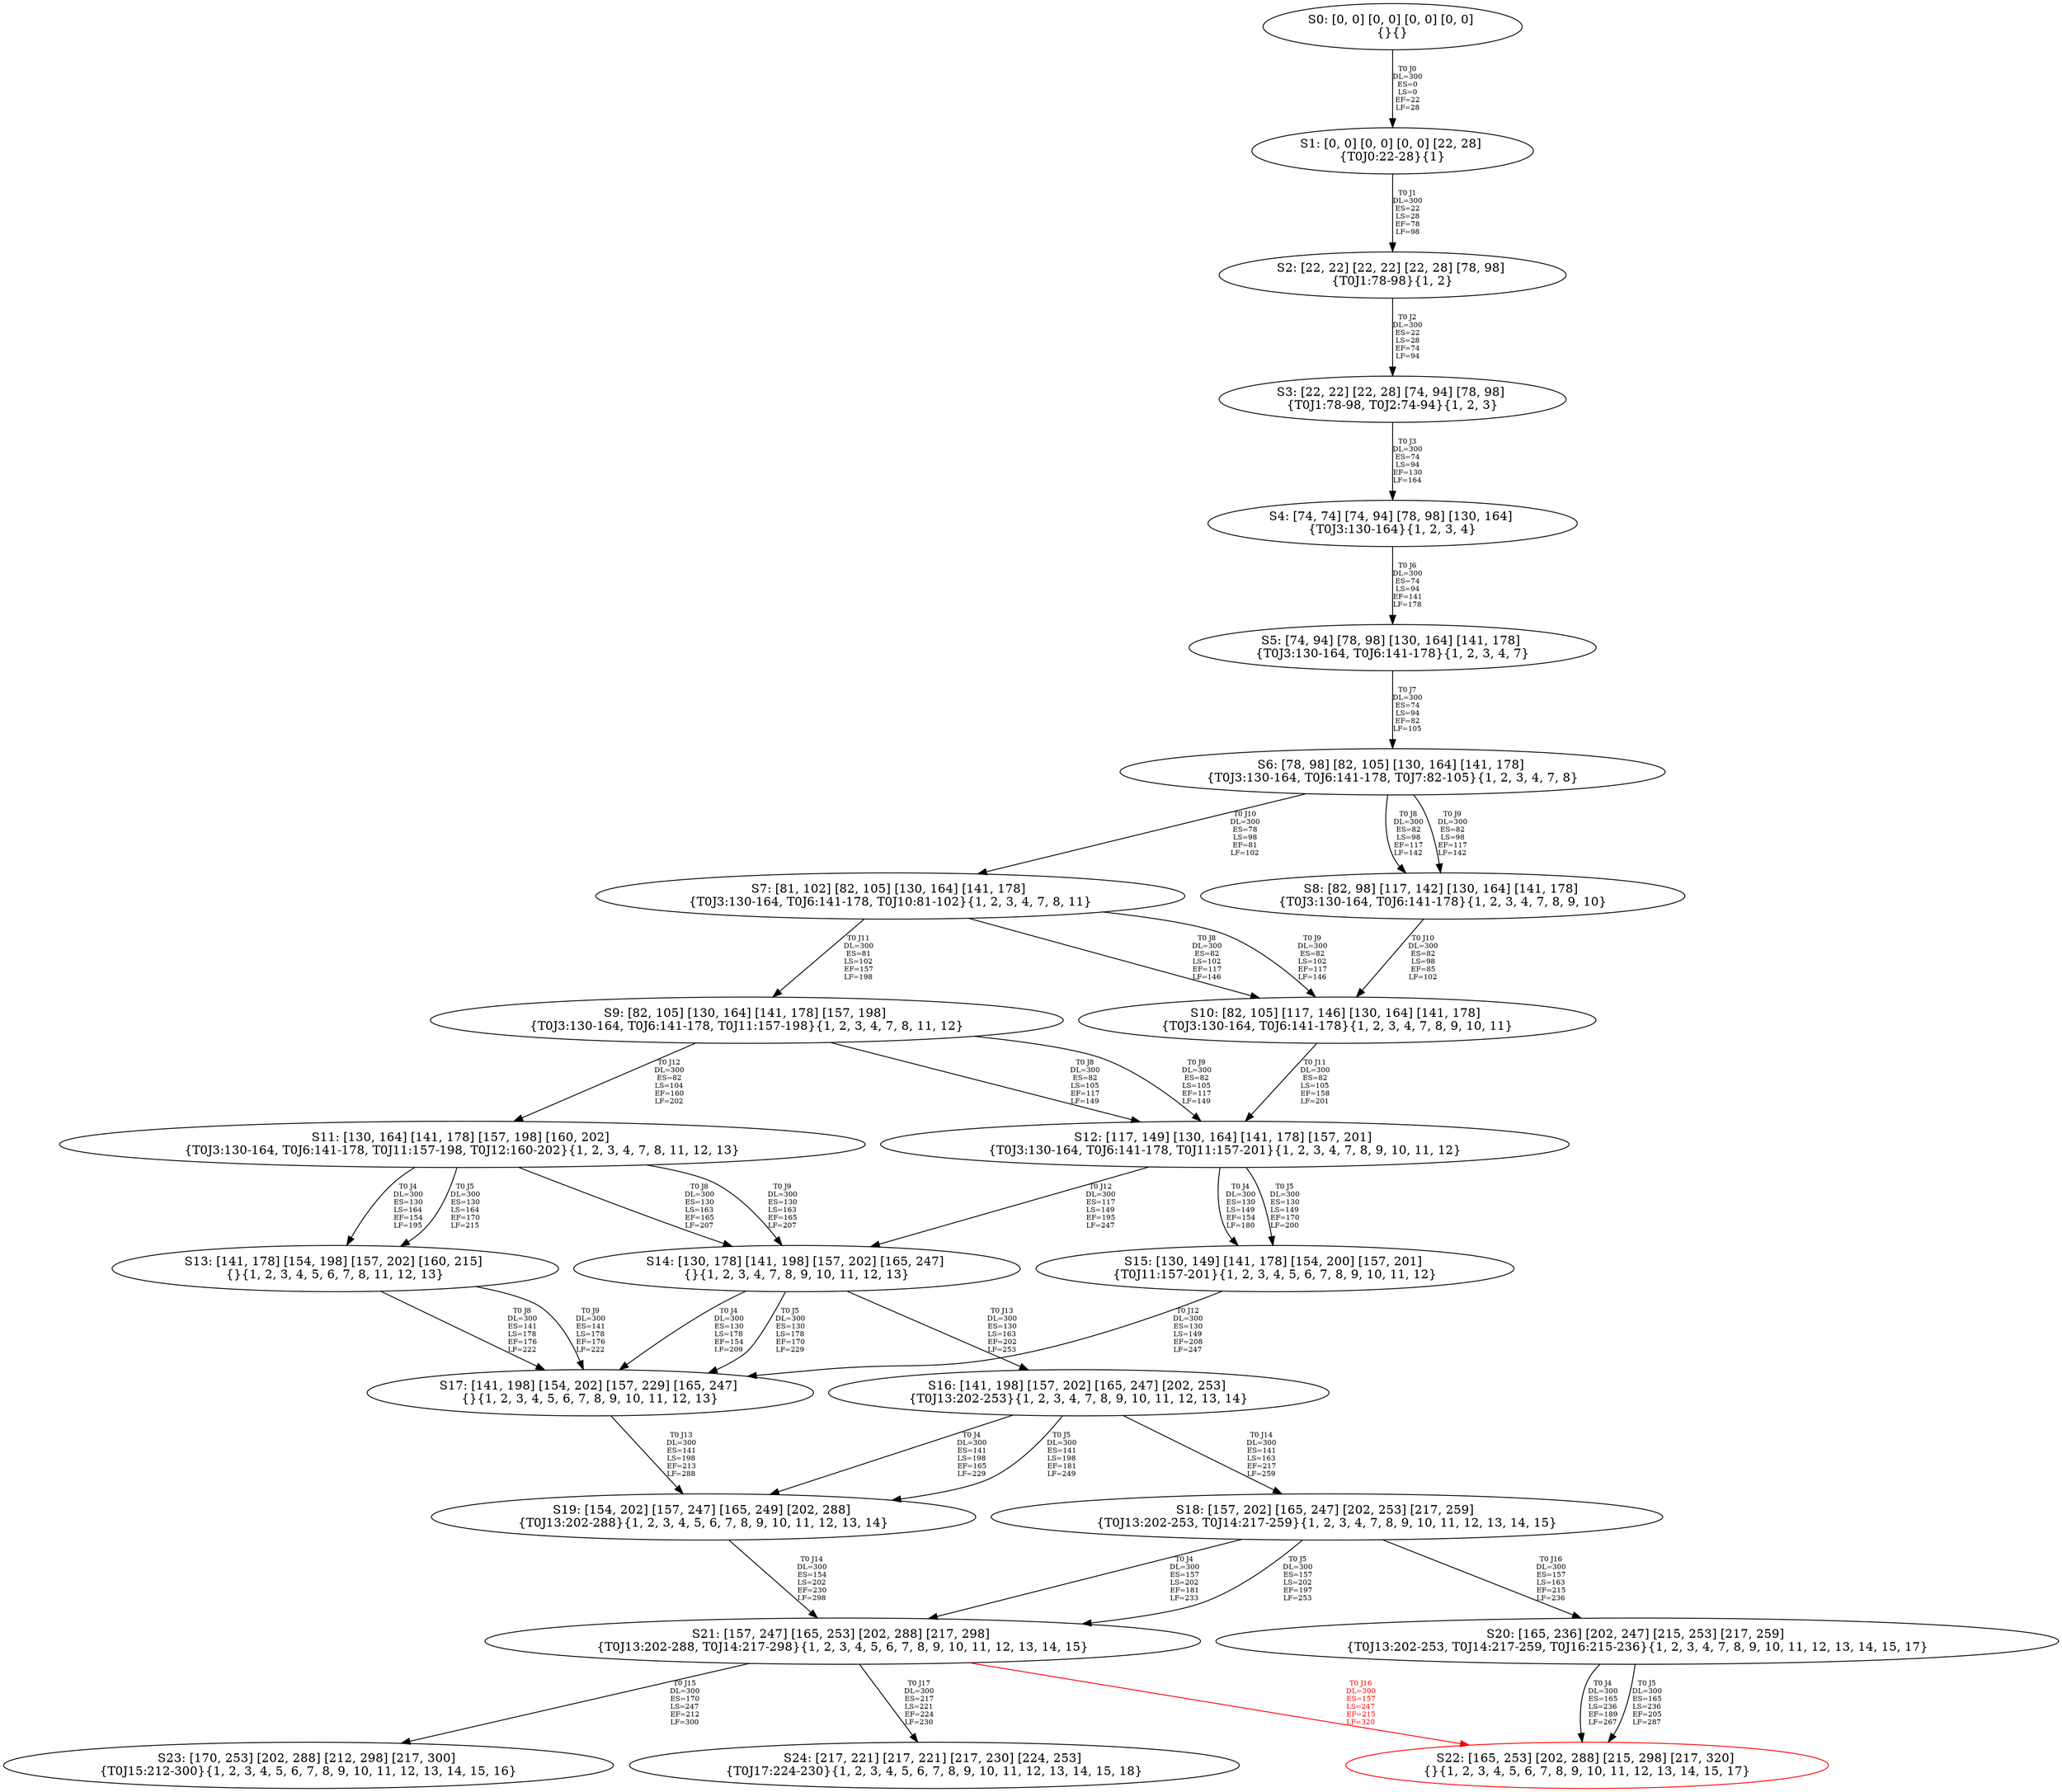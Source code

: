 digraph {
	S0[label="S0: [0, 0] [0, 0] [0, 0] [0, 0] \n{}{}"];
	S1[label="S1: [0, 0] [0, 0] [0, 0] [22, 28] \n{T0J0:22-28}{1}"];
	S2[label="S2: [22, 22] [22, 22] [22, 28] [78, 98] \n{T0J1:78-98}{1, 2}"];
	S3[label="S3: [22, 22] [22, 28] [74, 94] [78, 98] \n{T0J1:78-98, T0J2:74-94}{1, 2, 3}"];
	S4[label="S4: [74, 74] [74, 94] [78, 98] [130, 164] \n{T0J3:130-164}{1, 2, 3, 4}"];
	S5[label="S5: [74, 94] [78, 98] [130, 164] [141, 178] \n{T0J3:130-164, T0J6:141-178}{1, 2, 3, 4, 7}"];
	S6[label="S6: [78, 98] [82, 105] [130, 164] [141, 178] \n{T0J3:130-164, T0J6:141-178, T0J7:82-105}{1, 2, 3, 4, 7, 8}"];
	S7[label="S7: [81, 102] [82, 105] [130, 164] [141, 178] \n{T0J3:130-164, T0J6:141-178, T0J10:81-102}{1, 2, 3, 4, 7, 8, 11}"];
	S8[label="S8: [82, 98] [117, 142] [130, 164] [141, 178] \n{T0J3:130-164, T0J6:141-178}{1, 2, 3, 4, 7, 8, 9, 10}"];
	S9[label="S9: [82, 105] [130, 164] [141, 178] [157, 198] \n{T0J3:130-164, T0J6:141-178, T0J11:157-198}{1, 2, 3, 4, 7, 8, 11, 12}"];
	S10[label="S10: [82, 105] [117, 146] [130, 164] [141, 178] \n{T0J3:130-164, T0J6:141-178}{1, 2, 3, 4, 7, 8, 9, 10, 11}"];
	S11[label="S11: [130, 164] [141, 178] [157, 198] [160, 202] \n{T0J3:130-164, T0J6:141-178, T0J11:157-198, T0J12:160-202}{1, 2, 3, 4, 7, 8, 11, 12, 13}"];
	S12[label="S12: [117, 149] [130, 164] [141, 178] [157, 201] \n{T0J3:130-164, T0J6:141-178, T0J11:157-201}{1, 2, 3, 4, 7, 8, 9, 10, 11, 12}"];
	S13[label="S13: [141, 178] [154, 198] [157, 202] [160, 215] \n{}{1, 2, 3, 4, 5, 6, 7, 8, 11, 12, 13}"];
	S14[label="S14: [130, 178] [141, 198] [157, 202] [165, 247] \n{}{1, 2, 3, 4, 7, 8, 9, 10, 11, 12, 13}"];
	S15[label="S15: [130, 149] [141, 178] [154, 200] [157, 201] \n{T0J11:157-201}{1, 2, 3, 4, 5, 6, 7, 8, 9, 10, 11, 12}"];
	S16[label="S16: [141, 198] [157, 202] [165, 247] [202, 253] \n{T0J13:202-253}{1, 2, 3, 4, 7, 8, 9, 10, 11, 12, 13, 14}"];
	S17[label="S17: [141, 198] [154, 202] [157, 229] [165, 247] \n{}{1, 2, 3, 4, 5, 6, 7, 8, 9, 10, 11, 12, 13}"];
	S18[label="S18: [157, 202] [165, 247] [202, 253] [217, 259] \n{T0J13:202-253, T0J14:217-259}{1, 2, 3, 4, 7, 8, 9, 10, 11, 12, 13, 14, 15}"];
	S19[label="S19: [154, 202] [157, 247] [165, 249] [202, 288] \n{T0J13:202-288}{1, 2, 3, 4, 5, 6, 7, 8, 9, 10, 11, 12, 13, 14}"];
	S20[label="S20: [165, 236] [202, 247] [215, 253] [217, 259] \n{T0J13:202-253, T0J14:217-259, T0J16:215-236}{1, 2, 3, 4, 7, 8, 9, 10, 11, 12, 13, 14, 15, 17}"];
	S21[label="S21: [157, 247] [165, 253] [202, 288] [217, 298] \n{T0J13:202-288, T0J14:217-298}{1, 2, 3, 4, 5, 6, 7, 8, 9, 10, 11, 12, 13, 14, 15}"];
	S22[label="S22: [165, 253] [202, 288] [215, 298] [217, 320] \n{}{1, 2, 3, 4, 5, 6, 7, 8, 9, 10, 11, 12, 13, 14, 15, 17}"];
	S23[label="S23: [170, 253] [202, 288] [212, 298] [217, 300] \n{T0J15:212-300}{1, 2, 3, 4, 5, 6, 7, 8, 9, 10, 11, 12, 13, 14, 15, 16}"];
	S24[label="S24: [217, 221] [217, 221] [217, 230] [224, 253] \n{T0J17:224-230}{1, 2, 3, 4, 5, 6, 7, 8, 9, 10, 11, 12, 13, 14, 15, 18}"];
	S0 -> S1[label="T0 J0\nDL=300\nES=0\nLS=0\nEF=22\nLF=28",fontsize=8];
	S1 -> S2[label="T0 J1\nDL=300\nES=22\nLS=28\nEF=78\nLF=98",fontsize=8];
	S2 -> S3[label="T0 J2\nDL=300\nES=22\nLS=28\nEF=74\nLF=94",fontsize=8];
	S3 -> S4[label="T0 J3\nDL=300\nES=74\nLS=94\nEF=130\nLF=164",fontsize=8];
	S4 -> S5[label="T0 J6\nDL=300\nES=74\nLS=94\nEF=141\nLF=178",fontsize=8];
	S5 -> S6[label="T0 J7\nDL=300\nES=74\nLS=94\nEF=82\nLF=105",fontsize=8];
	S6 -> S8[label="T0 J8\nDL=300\nES=82\nLS=98\nEF=117\nLF=142",fontsize=8];
	S6 -> S8[label="T0 J9\nDL=300\nES=82\nLS=98\nEF=117\nLF=142",fontsize=8];
	S6 -> S7[label="T0 J10\nDL=300\nES=78\nLS=98\nEF=81\nLF=102",fontsize=8];
	S7 -> S10[label="T0 J8\nDL=300\nES=82\nLS=102\nEF=117\nLF=146",fontsize=8];
	S7 -> S10[label="T0 J9\nDL=300\nES=82\nLS=102\nEF=117\nLF=146",fontsize=8];
	S7 -> S9[label="T0 J11\nDL=300\nES=81\nLS=102\nEF=157\nLF=198",fontsize=8];
	S8 -> S10[label="T0 J10\nDL=300\nES=82\nLS=98\nEF=85\nLF=102",fontsize=8];
	S9 -> S12[label="T0 J8\nDL=300\nES=82\nLS=105\nEF=117\nLF=149",fontsize=8];
	S9 -> S12[label="T0 J9\nDL=300\nES=82\nLS=105\nEF=117\nLF=149",fontsize=8];
	S9 -> S11[label="T0 J12\nDL=300\nES=82\nLS=104\nEF=160\nLF=202",fontsize=8];
	S10 -> S12[label="T0 J11\nDL=300\nES=82\nLS=105\nEF=158\nLF=201",fontsize=8];
	S11 -> S13[label="T0 J4\nDL=300\nES=130\nLS=164\nEF=154\nLF=195",fontsize=8];
	S11 -> S13[label="T0 J5\nDL=300\nES=130\nLS=164\nEF=170\nLF=215",fontsize=8];
	S11 -> S14[label="T0 J8\nDL=300\nES=130\nLS=163\nEF=165\nLF=207",fontsize=8];
	S11 -> S14[label="T0 J9\nDL=300\nES=130\nLS=163\nEF=165\nLF=207",fontsize=8];
	S12 -> S15[label="T0 J4\nDL=300\nES=130\nLS=149\nEF=154\nLF=180",fontsize=8];
	S12 -> S15[label="T0 J5\nDL=300\nES=130\nLS=149\nEF=170\nLF=200",fontsize=8];
	S12 -> S14[label="T0 J12\nDL=300\nES=117\nLS=149\nEF=195\nLF=247",fontsize=8];
	S13 -> S17[label="T0 J8\nDL=300\nES=141\nLS=178\nEF=176\nLF=222",fontsize=8];
	S13 -> S17[label="T0 J9\nDL=300\nES=141\nLS=178\nEF=176\nLF=222",fontsize=8];
	S14 -> S17[label="T0 J4\nDL=300\nES=130\nLS=178\nEF=154\nLF=209",fontsize=8];
	S14 -> S17[label="T0 J5\nDL=300\nES=130\nLS=178\nEF=170\nLF=229",fontsize=8];
	S14 -> S16[label="T0 J13\nDL=300\nES=130\nLS=163\nEF=202\nLF=253",fontsize=8];
	S15 -> S17[label="T0 J12\nDL=300\nES=130\nLS=149\nEF=208\nLF=247",fontsize=8];
	S16 -> S19[label="T0 J4\nDL=300\nES=141\nLS=198\nEF=165\nLF=229",fontsize=8];
	S16 -> S19[label="T0 J5\nDL=300\nES=141\nLS=198\nEF=181\nLF=249",fontsize=8];
	S16 -> S18[label="T0 J14\nDL=300\nES=141\nLS=163\nEF=217\nLF=259",fontsize=8];
	S17 -> S19[label="T0 J13\nDL=300\nES=141\nLS=198\nEF=213\nLF=288",fontsize=8];
	S18 -> S21[label="T0 J4\nDL=300\nES=157\nLS=202\nEF=181\nLF=233",fontsize=8];
	S18 -> S21[label="T0 J5\nDL=300\nES=157\nLS=202\nEF=197\nLF=253",fontsize=8];
	S18 -> S20[label="T0 J16\nDL=300\nES=157\nLS=163\nEF=215\nLF=236",fontsize=8];
	S19 -> S21[label="T0 J14\nDL=300\nES=154\nLS=202\nEF=230\nLF=298",fontsize=8];
	S20 -> S22[label="T0 J4\nDL=300\nES=165\nLS=236\nEF=189\nLF=267",fontsize=8];
	S20 -> S22[label="T0 J5\nDL=300\nES=165\nLS=236\nEF=205\nLF=287",fontsize=8];
	S21 -> S23[label="T0 J15\nDL=300\nES=170\nLS=247\nEF=212\nLF=300",fontsize=8];
	S21 -> S22[label="T0 J16\nDL=300\nES=157\nLS=247\nEF=215\nLF=320",color=Red,fontcolor=Red,fontsize=8];
S22[color=Red];
	S21 -> S24[label="T0 J17\nDL=300\nES=217\nLS=221\nEF=224\nLF=230",fontsize=8];
}

